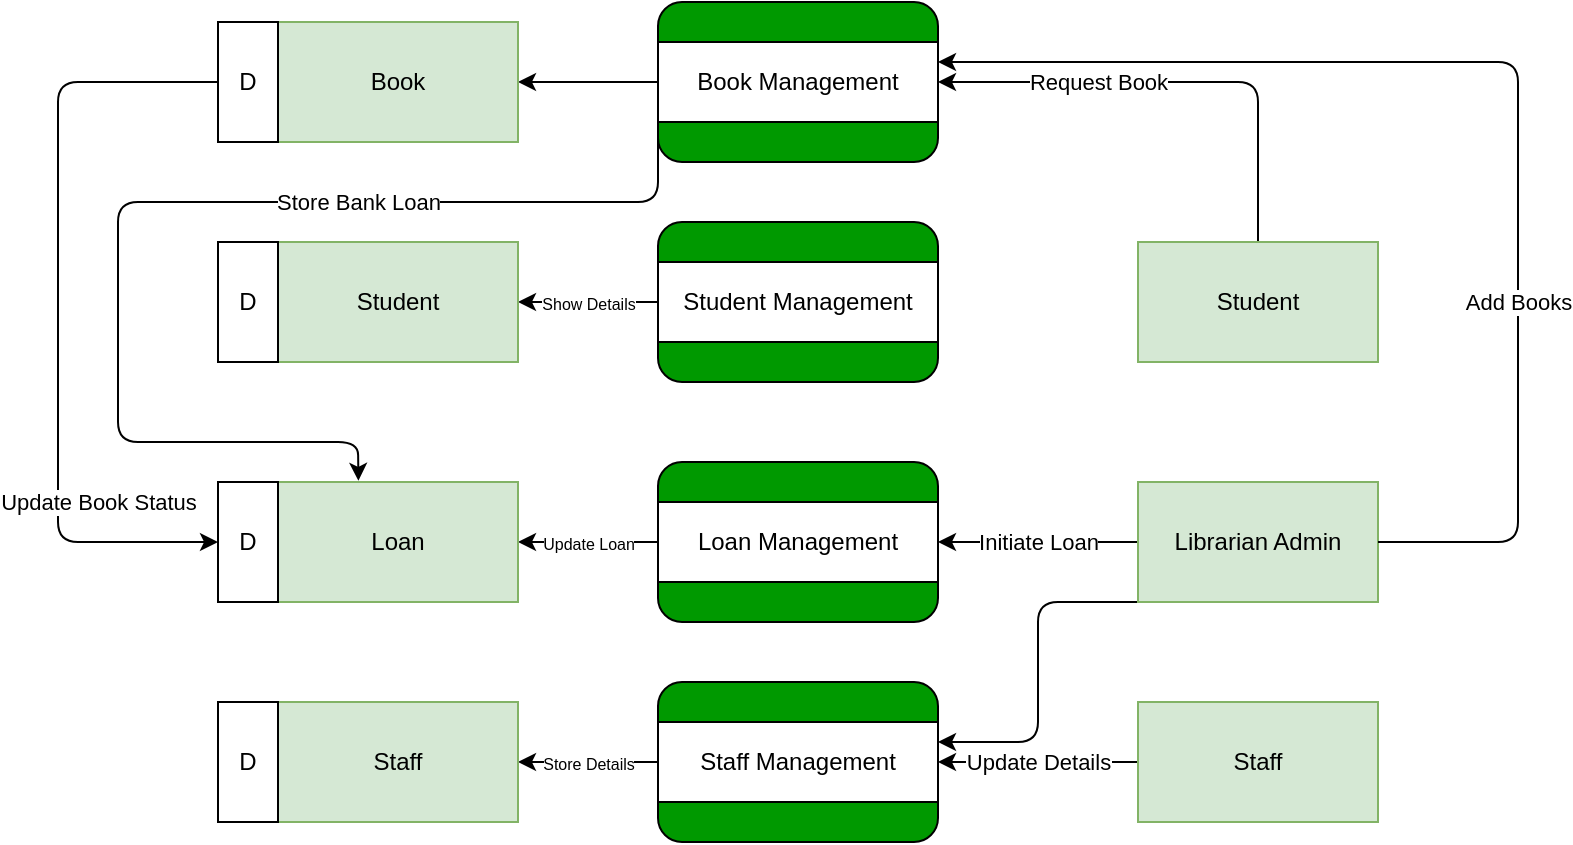 <mxfile>
    <diagram id="VR73lqIknNChJPdldrl7" name="Page-1">
        <mxGraphModel dx="2159" dy="693" grid="1" gridSize="10" guides="1" tooltips="1" connect="1" arrows="1" fold="1" page="1" pageScale="1" pageWidth="827" pageHeight="1169" math="0" shadow="0">
            <root>
                <mxCell id="0"/>
                <mxCell id="1" parent="0"/>
                <mxCell id="62" value="" style="rounded=1;whiteSpace=wrap;html=1;fillColor=#009900;strokeColor=default;" parent="1" vertex="1">
                    <mxGeometry x="310" y="60" width="140" height="80" as="geometry"/>
                </mxCell>
                <mxCell id="72" style="edgeStyle=none;html=1;exitX=0;exitY=0.5;exitDx=0;exitDy=0;entryX=1;entryY=0.5;entryDx=0;entryDy=0;" parent="1" source="63" target="70" edge="1">
                    <mxGeometry relative="1" as="geometry"/>
                </mxCell>
                <mxCell id="91" value="Store Bank Loan" style="edgeStyle=none;html=1;exitX=0;exitY=1;exitDx=0;exitDy=0;entryX=0.335;entryY=-0.01;entryDx=0;entryDy=0;entryPerimeter=0;" parent="1" source="63" target="75" edge="1">
                    <mxGeometry x="-0.333" relative="1" as="geometry">
                        <Array as="points">
                            <mxPoint x="310" y="160"/>
                            <mxPoint x="40" y="160"/>
                            <mxPoint x="40" y="240"/>
                            <mxPoint x="40" y="280"/>
                            <mxPoint x="110" y="280"/>
                            <mxPoint x="160" y="280"/>
                        </Array>
                        <mxPoint as="offset"/>
                    </mxGeometry>
                </mxCell>
                <mxCell id="63" value="Book Management" style="rounded=0;whiteSpace=wrap;html=1;" parent="1" vertex="1">
                    <mxGeometry x="310" y="80" width="140" height="40" as="geometry"/>
                </mxCell>
                <mxCell id="64" value="" style="rounded=1;whiteSpace=wrap;html=1;fillColor=#009900;strokeColor=default;" parent="1" vertex="1">
                    <mxGeometry x="310" y="170" width="140" height="80" as="geometry"/>
                </mxCell>
                <mxCell id="92" value="&lt;font style=&quot;font-size: 8px;&quot;&gt;Show Details&lt;/font&gt;" style="edgeStyle=none;html=1;exitX=0;exitY=0.5;exitDx=0;exitDy=0;entryX=1;entryY=0.5;entryDx=0;entryDy=0;" parent="1" source="65" target="73" edge="1">
                    <mxGeometry relative="1" as="geometry"/>
                </mxCell>
                <mxCell id="65" value="Student Management" style="rounded=0;whiteSpace=wrap;html=1;" parent="1" vertex="1">
                    <mxGeometry x="310" y="190" width="140" height="40" as="geometry"/>
                </mxCell>
                <mxCell id="66" value="" style="rounded=1;whiteSpace=wrap;html=1;fillColor=#009900;strokeColor=default;" parent="1" vertex="1">
                    <mxGeometry x="310" y="290" width="140" height="80" as="geometry"/>
                </mxCell>
                <mxCell id="89" value="&lt;font style=&quot;font-size: 8px;&quot;&gt;Update Loan&lt;/font&gt;" style="edgeStyle=none;html=1;entryX=1;entryY=0.5;entryDx=0;entryDy=0;" parent="1" source="67" target="75" edge="1">
                    <mxGeometry relative="1" as="geometry"/>
                </mxCell>
                <mxCell id="67" value="Loan Management" style="rounded=0;whiteSpace=wrap;html=1;" parent="1" vertex="1">
                    <mxGeometry x="310" y="310" width="140" height="40" as="geometry"/>
                </mxCell>
                <mxCell id="88" value="&lt;font style=&quot;font-size: 8px;&quot;&gt;Store Details&lt;/font&gt;" style="edgeStyle=none;html=1;entryX=1;entryY=0.5;entryDx=0;entryDy=0;" parent="1" source="68" target="77" edge="1">
                    <mxGeometry relative="1" as="geometry"/>
                </mxCell>
                <mxCell id="68" value="" style="rounded=1;whiteSpace=wrap;html=1;fillColor=#009900;strokeColor=default;" parent="1" vertex="1">
                    <mxGeometry x="310" y="400" width="140" height="80" as="geometry"/>
                </mxCell>
                <mxCell id="69" value="Staff Management" style="rounded=0;whiteSpace=wrap;html=1;" parent="1" vertex="1">
                    <mxGeometry x="310" y="420" width="140" height="40" as="geometry"/>
                </mxCell>
                <mxCell id="70" value="Book" style="rounded=0;whiteSpace=wrap;html=1;fillColor=#d5e8d4;strokeColor=#82b366;" parent="1" vertex="1">
                    <mxGeometry x="120" y="70" width="120" height="60" as="geometry"/>
                </mxCell>
                <mxCell id="90" value="Update Book Status" style="edgeStyle=orthogonalEdgeStyle;html=1;entryX=0;entryY=0.5;entryDx=0;entryDy=0;elbow=vertical;" parent="1" source="71" target="76" edge="1">
                    <mxGeometry x="0.692" y="20" relative="1" as="geometry">
                        <Array as="points">
                            <mxPoint x="10" y="100"/>
                            <mxPoint x="10" y="330"/>
                        </Array>
                        <mxPoint as="offset"/>
                    </mxGeometry>
                </mxCell>
                <mxCell id="71" value="D" style="rounded=0;whiteSpace=wrap;html=1;" parent="1" vertex="1">
                    <mxGeometry x="90" y="70" width="30" height="60" as="geometry"/>
                </mxCell>
                <mxCell id="73" value="Student" style="rounded=0;whiteSpace=wrap;html=1;fillColor=#d5e8d4;strokeColor=#82b366;" parent="1" vertex="1">
                    <mxGeometry x="120" y="180" width="120" height="60" as="geometry"/>
                </mxCell>
                <mxCell id="74" value="D" style="rounded=0;whiteSpace=wrap;html=1;" parent="1" vertex="1">
                    <mxGeometry x="90" y="180" width="30" height="60" as="geometry"/>
                </mxCell>
                <mxCell id="75" value="Loan" style="rounded=0;whiteSpace=wrap;html=1;fillColor=#d5e8d4;strokeColor=#82b366;" parent="1" vertex="1">
                    <mxGeometry x="120" y="300" width="120" height="60" as="geometry"/>
                </mxCell>
                <mxCell id="76" value="D" style="rounded=0;whiteSpace=wrap;html=1;" parent="1" vertex="1">
                    <mxGeometry x="90" y="300" width="30" height="60" as="geometry"/>
                </mxCell>
                <mxCell id="77" value="Staff" style="rounded=0;whiteSpace=wrap;html=1;fillColor=#d5e8d4;strokeColor=#82b366;" parent="1" vertex="1">
                    <mxGeometry x="120" y="410" width="120" height="60" as="geometry"/>
                </mxCell>
                <mxCell id="78" value="D" style="rounded=0;whiteSpace=wrap;html=1;" parent="1" vertex="1">
                    <mxGeometry x="90" y="410" width="30" height="60" as="geometry"/>
                </mxCell>
                <mxCell id="86" value="Update Details" style="edgeStyle=none;html=1;" parent="1" source="79" target="69" edge="1">
                    <mxGeometry relative="1" as="geometry"/>
                </mxCell>
                <mxCell id="79" value="Staff" style="rounded=0;whiteSpace=wrap;html=1;fillColor=#d5e8d4;strokeColor=#82b366;" parent="1" vertex="1">
                    <mxGeometry x="550" y="410" width="120" height="60" as="geometry"/>
                </mxCell>
                <mxCell id="85" value="Initiate Loan" style="edgeStyle=none;html=1;entryX=1;entryY=0.5;entryDx=0;entryDy=0;" parent="1" source="80" target="67" edge="1">
                    <mxGeometry relative="1" as="geometry"/>
                </mxCell>
                <mxCell id="87" style="edgeStyle=orthogonalEdgeStyle;html=1;exitX=0;exitY=1;exitDx=0;exitDy=0;entryX=1;entryY=0.25;entryDx=0;entryDy=0;" parent="1" source="80" target="69" edge="1">
                    <mxGeometry relative="1" as="geometry">
                        <Array as="points">
                            <mxPoint x="500" y="360"/>
                            <mxPoint x="500" y="430"/>
                        </Array>
                    </mxGeometry>
                </mxCell>
                <mxCell id="80" value="Librarian Admin" style="rounded=0;whiteSpace=wrap;html=1;fillColor=#d5e8d4;strokeColor=#82b366;" parent="1" vertex="1">
                    <mxGeometry x="550" y="300" width="120" height="60" as="geometry"/>
                </mxCell>
                <mxCell id="82" value="Request Book" style="edgeStyle=none;html=1;entryX=1;entryY=0.5;entryDx=0;entryDy=0;" parent="1" source="81" target="63" edge="1">
                    <mxGeometry x="0.333" relative="1" as="geometry">
                        <Array as="points">
                            <mxPoint x="610" y="100"/>
                        </Array>
                        <mxPoint as="offset"/>
                    </mxGeometry>
                </mxCell>
                <mxCell id="81" value="Student" style="rounded=0;whiteSpace=wrap;html=1;fillColor=#d5e8d4;strokeColor=#82b366;" parent="1" vertex="1">
                    <mxGeometry x="550" y="180" width="120" height="60" as="geometry"/>
                </mxCell>
                <mxCell id="84" value="Add Books" style="endArrow=classic;html=1;exitX=1;exitY=0.5;exitDx=0;exitDy=0;entryX=1;entryY=0.25;entryDx=0;entryDy=0;" parent="1" source="80" target="63" edge="1">
                    <mxGeometry x="-0.367" width="50" height="50" relative="1" as="geometry">
                        <mxPoint x="680" y="320" as="sourcePoint"/>
                        <mxPoint x="460" y="90" as="targetPoint"/>
                        <Array as="points">
                            <mxPoint x="740" y="330"/>
                            <mxPoint x="740" y="90"/>
                        </Array>
                        <mxPoint as="offset"/>
                    </mxGeometry>
                </mxCell>
            </root>
        </mxGraphModel>
    </diagram>
</mxfile>